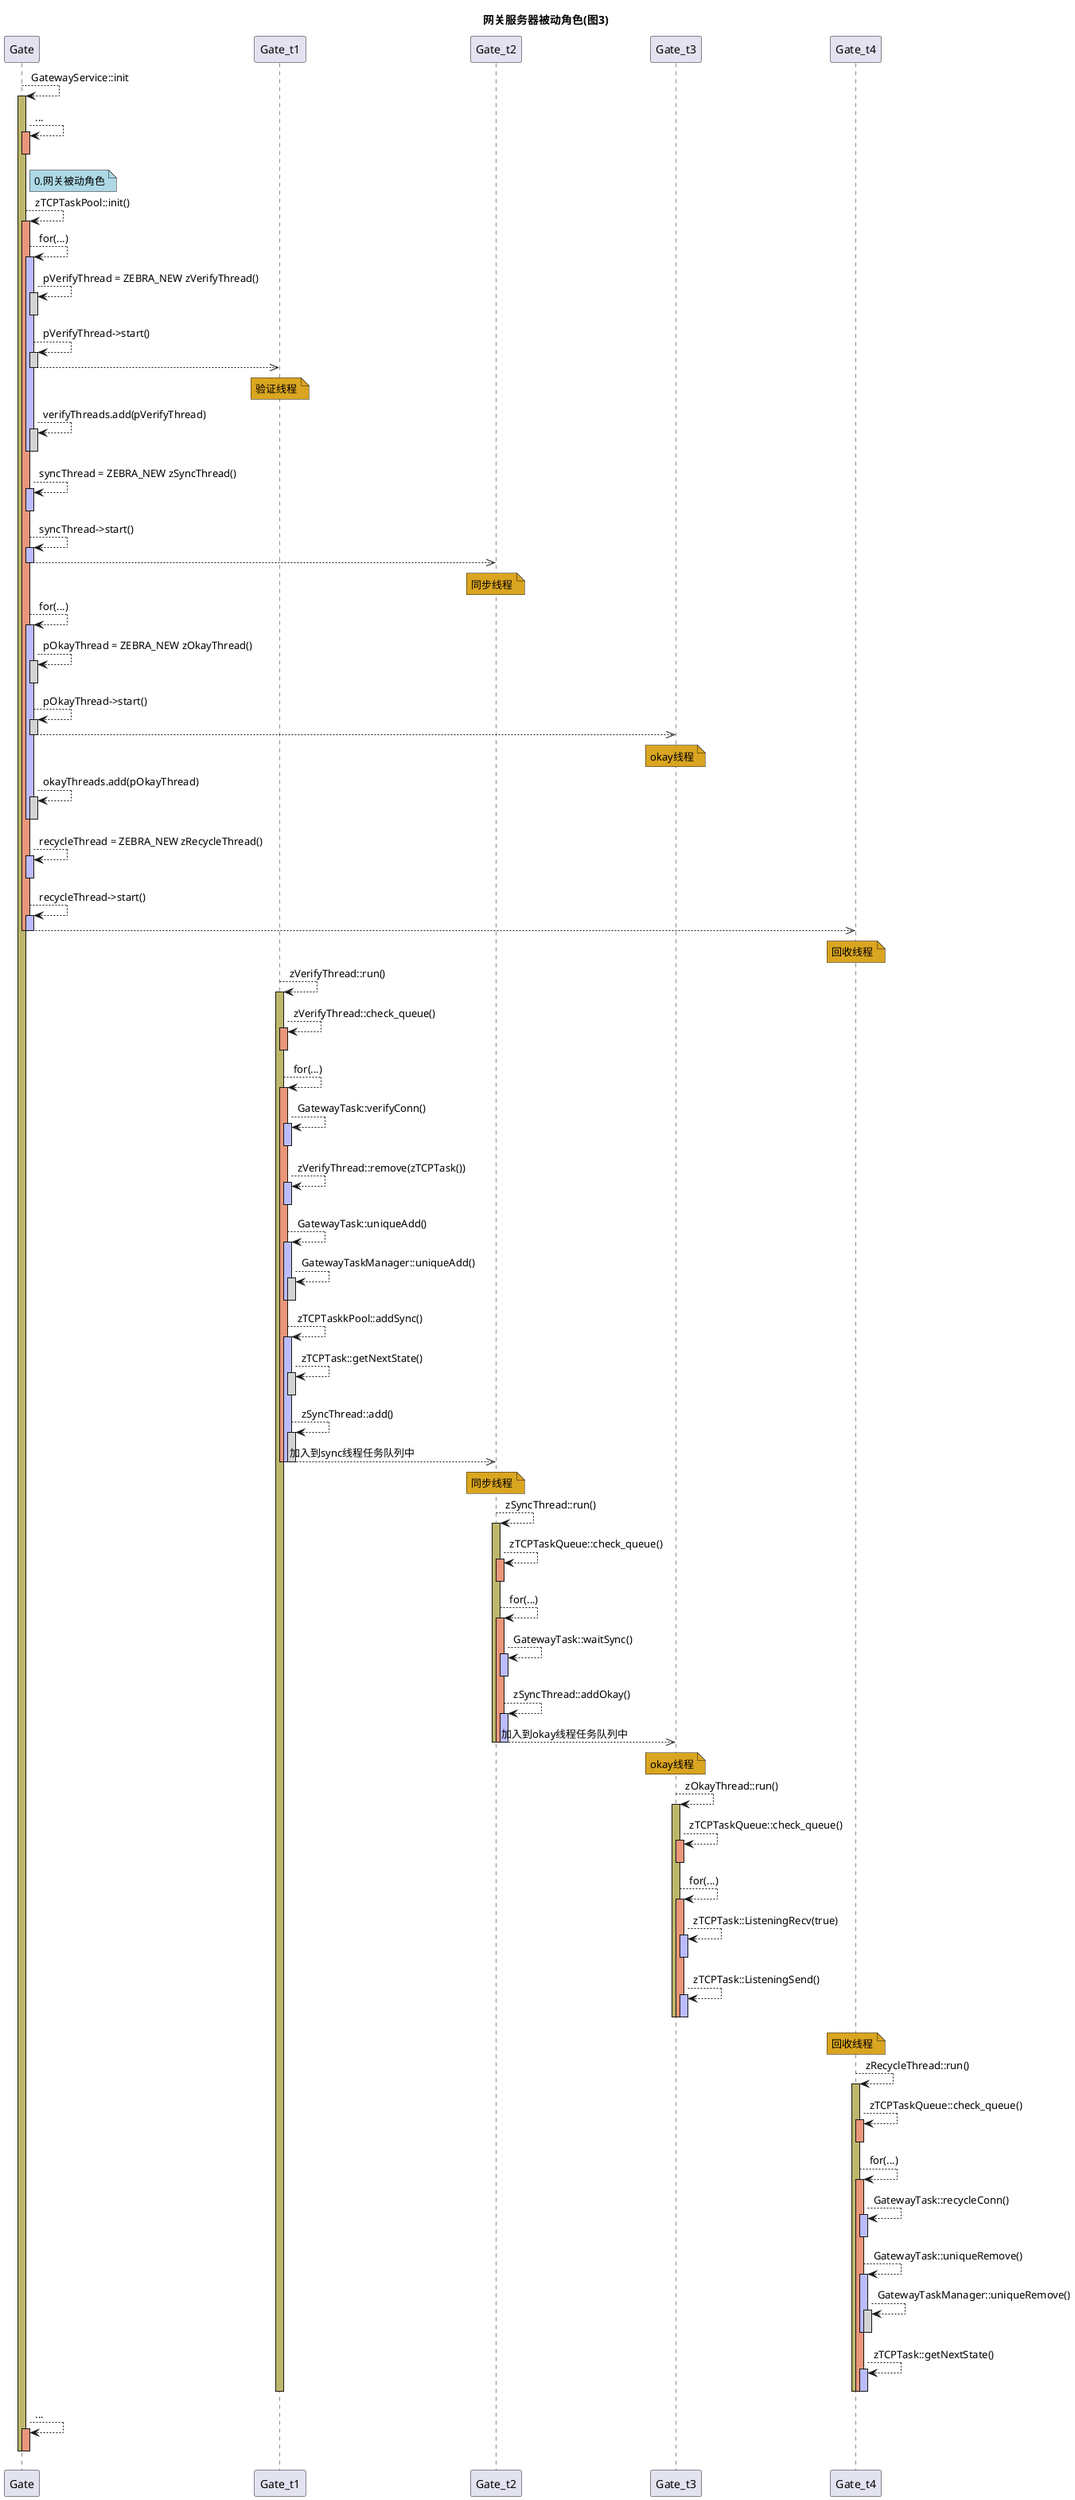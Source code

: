 @startuml
'颜色分级1 #DarkKhaki
'颜色分级2 #DarkSalmon
'颜色分级3 #BBBBFF
'颜色分级4 #LightGray
'颜色分级5 默认

title 网关服务器被动角色(图3)

participant Gate
participant Gate_t1
participant Gate_t2
participant Gate_t3

Gate --> Gate : GatewayService::init
activate Gate #DarkKhaki
    Gate --> Gate : ...
    activate Gate #DarkSalmon
    deactivate

    note right  Gate #LightBlue: 0.网关被动角色
    Gate --> Gate : zTCPTaskPool::init()
    activate Gate #DarkSalmon
        Gate --> Gate : for(...)
        activate Gate #BBBBFF
            Gate --> Gate : pVerifyThread = ZEBRA_NEW zVerifyThread()
            activate Gate #LightGray
            deactivate

            Gate --> Gate : pVerifyThread->start()
            activate Gate #LightGray
                Gate -->> Gate_t1 :
                note over Gate_t1 #goldenrod : 验证线程
            deactivate

            Gate --> Gate : verifyThreads.add(pVerifyThread)
            activate Gate #LightGray
            deactivate
        deactivate

        Gate --> Gate : syncThread = ZEBRA_NEW zSyncThread()
        activate Gate #BBBBFF
        deactivate
        Gate --> Gate : syncThread->start()
        activate Gate #BBBBFF
            Gate -->> Gate_t2 :
            note over Gate_t2 #goldenrod : 同步线程
        deactivate

        Gate --> Gate : for(...)
        activate Gate #BBBBFF
            Gate --> Gate : pOkayThread = ZEBRA_NEW zOkayThread()
            activate Gate #LightGray
            deactivate

            Gate --> Gate : pOkayThread->start()
            activate Gate #LightGray
                Gate -->> Gate_t3 :
                note over Gate_t3 #goldenrod : okay线程
            deactivate

            Gate --> Gate : okayThreads.add(pOkayThread)
            activate Gate #LightGray
            deactivate
        deactivate

        Gate --> Gate : recycleThread = ZEBRA_NEW zRecycleThread()
        activate Gate #BBBBFF
        deactivate
        Gate --> Gate : recycleThread->start()
        activate Gate #BBBBFF
            Gate -->> Gate_t4 :
            note over Gate_t4 #goldenrod : 回收线程
        deactivate
    deactivate

    Gate_t1 --> Gate_t1: zVerifyThread::run()
    activate Gate_t1 #DarkKhaki
        Gate_t1 --> Gate_t1 : zVerifyThread::check_queue()
        activate Gate_t1 #DarkSalmon
        deactivate

        Gate_t1 --> Gate_t1 : for(...)
        activate Gate_t1 #DarkSalmon
            Gate_t1 --> Gate_t1 : GatewayTask::verifyConn()
            activate Gate_t1 #BBBBFF
            deactivate

            Gate_t1 --> Gate_t1 : zVerifyThread::remove(zTCPTask())
            activate Gate_t1 #BBBBFF
            deactivate

            Gate_t1 --> Gate_t1 : GatewayTask::uniqueAdd()
            activate Gate_t1 #BBBBFF
                Gate_t1 --> Gate_t1 : GatewayTaskManager::uniqueAdd()
                activate Gate_t1 #LightGray
                deactivate
            deactivate

            Gate_t1 --> Gate_t1 : zTCPTaskkPool::addSync()
            activate Gate_t1 #BBBBFF
                Gate_t1 --> Gate_t1 : zTCPTask::getNextState()
                activate Gate_t1 #LightGray
                deactivate

                Gate_t1 --> Gate_t1 : zSyncThread::add()
                activate Gate_t1 #LightGray
                    Gate_t1 -->> Gate_t2 : 加入到sync线程任务队列中
                deactivate
            deactivate
        deactivate

        note over Gate_t2 #goldenrod : 同步线程
        Gate_t2 --> Gate_t2 : zSyncThread::run()
        activate Gate_t2 #DarkKhaki
            Gate_t2 --> Gate_t2 : zTCPTaskQueue::check_queue()
            activate Gate_t2 #DarkSalmon
            deactivate

            Gate_t2 --> Gate_t2 : for(...)
            activate Gate_t2 #DarkSalmon
                Gate_t2 --> Gate_t2 : GatewayTask::waitSync()
                activate Gate_t2 #BBBBFF
                deactivate

                Gate_t2 --> Gate_t2 : zSyncThread::addOkay()
                activate Gate_t2 #BBBBFF
                    Gate_t2 -->> Gate_t3 : 加入到okay线程任务队列中
                deactivate
            deactivate
        deactivate

        note over Gate_t3 #goldenrod : okay线程
        Gate_t3 --> Gate_t3 : zOkayThread::run()
        activate Gate_t3 #DarkKhaki
            Gate_t3 --> Gate_t3 : zTCPTaskQueue::check_queue()
            activate Gate_t3 #DarkSalmon
            deactivate

            Gate_t3 --> Gate_t3 : for(...)
            activate Gate_t3 #DarkSalmon
                Gate_t3 --> Gate_t3 : zTCPTask::ListeningRecv(true)
                activate Gate_t3 #BBBBFF
                deactivate

                Gate_t3 --> Gate_t3 : zTCPTask::ListeningSend()
                activate Gate_t3 #BBBBFF
                deactivate
            deactivate
        deactivate

        note over Gate_t4 #goldenrod : 回收线程
        Gate_t4 --> Gate_t4 : zRecycleThread::run()
        activate Gate_t4 #DarkKhaki
            Gate_t4 --> Gate_t4 : zTCPTaskQueue::check_queue()
            activate Gate_t4 #DarkSalmon
            deactivate

            Gate_t4 --> Gate_t4 : for(...)
            activate Gate_t4 #DarkSalmon
                Gate_t4 --> Gate_t4 : GatewayTask::recycleConn()
                activate Gate_t4 #BBBBFF
                deactivate

                Gate_t4 --> Gate_t4 : GatewayTask::uniqueRemove()
                activate Gate_t4 #BBBBFF
                    Gate_t4 --> Gate_t4 : GatewayTaskManager::uniqueRemove()
                    activate Gate_t4 #LightGray
                    deactivate
                deactivate

                Gate_t4 --> Gate_t4 : zTCPTask::getNextState()
                activate Gate_t4 #BBBBFF
                deactivate
            deactivate
        deactivate
    deactivate

    Gate --> Gate : ...
    activate Gate #DarkSalmon
    deactivate

deactivate

@enduml